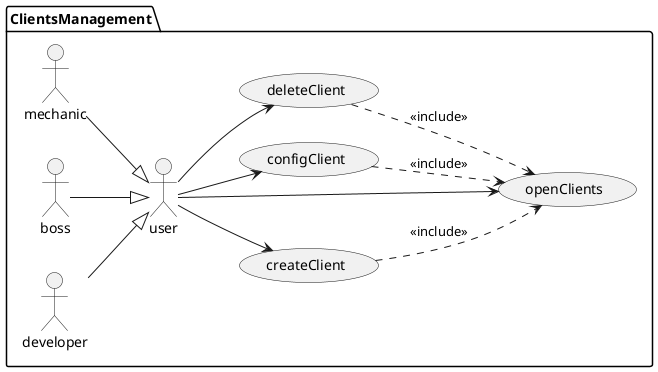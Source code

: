 @startuml

left to right direction

package ClientsManagement {
:mechanic: --|> :user:
:boss: --|> :user:
:developer: --|> :user:

:user: --> (createClient)
(createClient) ..> (openClients) : <<include>>
:user: --> (configClient)
(configClient) ..> (openClients) : <<include>>
:user: --> (deleteClient)
(deleteClient) ..> (openClients) : <<include>>
:user: --> (openClients)
}

@enduml
